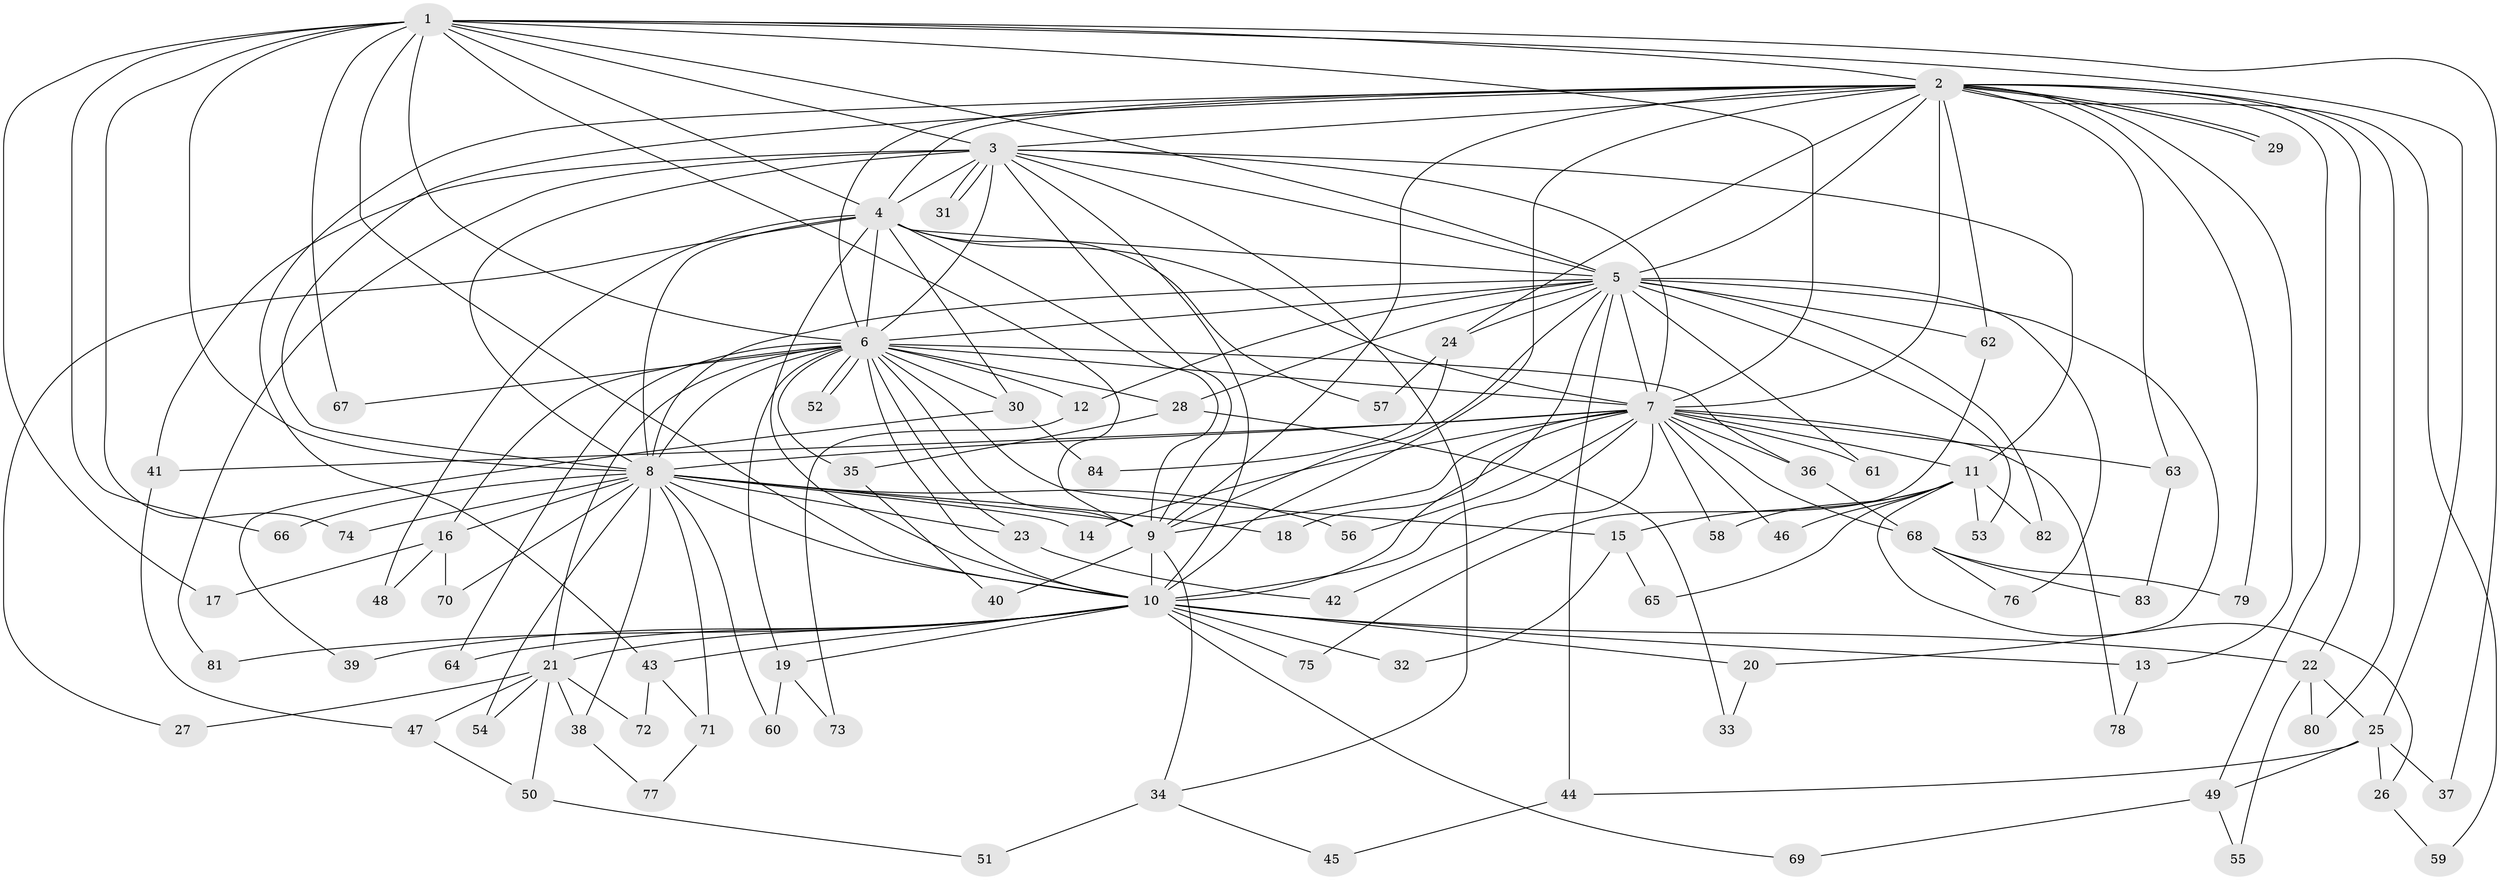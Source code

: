 // Generated by graph-tools (version 1.1) at 2025/49/03/09/25 03:49:33]
// undirected, 84 vertices, 193 edges
graph export_dot {
graph [start="1"]
  node [color=gray90,style=filled];
  1;
  2;
  3;
  4;
  5;
  6;
  7;
  8;
  9;
  10;
  11;
  12;
  13;
  14;
  15;
  16;
  17;
  18;
  19;
  20;
  21;
  22;
  23;
  24;
  25;
  26;
  27;
  28;
  29;
  30;
  31;
  32;
  33;
  34;
  35;
  36;
  37;
  38;
  39;
  40;
  41;
  42;
  43;
  44;
  45;
  46;
  47;
  48;
  49;
  50;
  51;
  52;
  53;
  54;
  55;
  56;
  57;
  58;
  59;
  60;
  61;
  62;
  63;
  64;
  65;
  66;
  67;
  68;
  69;
  70;
  71;
  72;
  73;
  74;
  75;
  76;
  77;
  78;
  79;
  80;
  81;
  82;
  83;
  84;
  1 -- 2;
  1 -- 3;
  1 -- 4;
  1 -- 5;
  1 -- 6;
  1 -- 7;
  1 -- 8;
  1 -- 9;
  1 -- 10;
  1 -- 17;
  1 -- 25;
  1 -- 37;
  1 -- 66;
  1 -- 67;
  1 -- 74;
  2 -- 3;
  2 -- 4;
  2 -- 5;
  2 -- 6;
  2 -- 7;
  2 -- 8;
  2 -- 9;
  2 -- 10;
  2 -- 13;
  2 -- 22;
  2 -- 24;
  2 -- 29;
  2 -- 29;
  2 -- 43;
  2 -- 49;
  2 -- 59;
  2 -- 62;
  2 -- 63;
  2 -- 79;
  2 -- 80;
  3 -- 4;
  3 -- 5;
  3 -- 6;
  3 -- 7;
  3 -- 8;
  3 -- 9;
  3 -- 10;
  3 -- 11;
  3 -- 31;
  3 -- 31;
  3 -- 34;
  3 -- 41;
  3 -- 81;
  4 -- 5;
  4 -- 6;
  4 -- 7;
  4 -- 8;
  4 -- 9;
  4 -- 10;
  4 -- 27;
  4 -- 30;
  4 -- 48;
  4 -- 57;
  5 -- 6;
  5 -- 7;
  5 -- 8;
  5 -- 9;
  5 -- 10;
  5 -- 12;
  5 -- 20;
  5 -- 24;
  5 -- 28;
  5 -- 44;
  5 -- 53;
  5 -- 61;
  5 -- 62;
  5 -- 76;
  5 -- 82;
  6 -- 7;
  6 -- 8;
  6 -- 9;
  6 -- 10;
  6 -- 12;
  6 -- 15;
  6 -- 16;
  6 -- 19;
  6 -- 21;
  6 -- 23;
  6 -- 28;
  6 -- 30;
  6 -- 35;
  6 -- 36;
  6 -- 52;
  6 -- 52;
  6 -- 64;
  6 -- 67;
  7 -- 8;
  7 -- 9;
  7 -- 10;
  7 -- 11;
  7 -- 14;
  7 -- 18;
  7 -- 36;
  7 -- 41;
  7 -- 42;
  7 -- 46;
  7 -- 56;
  7 -- 58;
  7 -- 61;
  7 -- 63;
  7 -- 68;
  7 -- 78;
  8 -- 9;
  8 -- 10;
  8 -- 14;
  8 -- 16;
  8 -- 18;
  8 -- 23;
  8 -- 38;
  8 -- 54;
  8 -- 56;
  8 -- 60;
  8 -- 66;
  8 -- 70;
  8 -- 71;
  8 -- 74;
  9 -- 10;
  9 -- 34;
  9 -- 40;
  10 -- 13;
  10 -- 19;
  10 -- 20;
  10 -- 21;
  10 -- 22;
  10 -- 32;
  10 -- 39;
  10 -- 43;
  10 -- 64;
  10 -- 69;
  10 -- 75;
  10 -- 81;
  11 -- 15;
  11 -- 26;
  11 -- 46;
  11 -- 53;
  11 -- 58;
  11 -- 65;
  11 -- 82;
  12 -- 73;
  13 -- 78;
  15 -- 32;
  15 -- 65;
  16 -- 17;
  16 -- 48;
  16 -- 70;
  19 -- 60;
  19 -- 73;
  20 -- 33;
  21 -- 27;
  21 -- 38;
  21 -- 47;
  21 -- 50;
  21 -- 54;
  21 -- 72;
  22 -- 25;
  22 -- 55;
  22 -- 80;
  23 -- 42;
  24 -- 57;
  24 -- 84;
  25 -- 26;
  25 -- 37;
  25 -- 44;
  25 -- 49;
  26 -- 59;
  28 -- 33;
  28 -- 35;
  30 -- 39;
  30 -- 84;
  34 -- 45;
  34 -- 51;
  35 -- 40;
  36 -- 68;
  38 -- 77;
  41 -- 47;
  43 -- 71;
  43 -- 72;
  44 -- 45;
  47 -- 50;
  49 -- 55;
  49 -- 69;
  50 -- 51;
  62 -- 75;
  63 -- 83;
  68 -- 76;
  68 -- 79;
  68 -- 83;
  71 -- 77;
}
